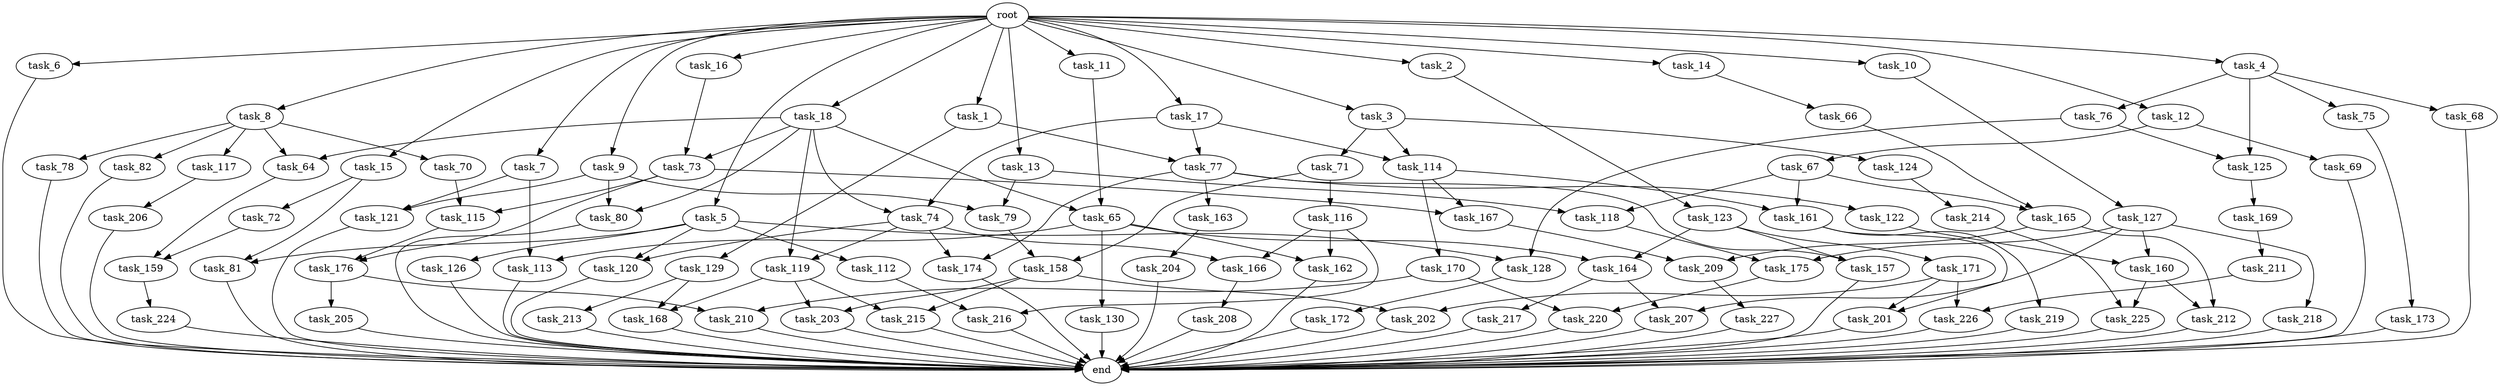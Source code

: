 digraph G {
  root [size="0.000000"];
  task_1 [size="1024.000000"];
  task_2 [size="1024.000000"];
  task_3 [size="1024.000000"];
  task_4 [size="1024.000000"];
  task_5 [size="1024.000000"];
  task_6 [size="1024.000000"];
  task_7 [size="1024.000000"];
  task_8 [size="1024.000000"];
  task_9 [size="1024.000000"];
  task_10 [size="1024.000000"];
  task_11 [size="1024.000000"];
  task_12 [size="1024.000000"];
  task_13 [size="1024.000000"];
  task_14 [size="1024.000000"];
  task_15 [size="1024.000000"];
  task_16 [size="1024.000000"];
  task_17 [size="1024.000000"];
  task_18 [size="1024.000000"];
  task_64 [size="292057776128.000000"];
  task_65 [size="498216206336.000000"];
  task_66 [size="77309411328.000000"];
  task_67 [size="34359738368.000000"];
  task_68 [size="214748364800.000000"];
  task_69 [size="34359738368.000000"];
  task_70 [size="214748364800.000000"];
  task_71 [size="137438953472.000000"];
  task_72 [size="309237645312.000000"];
  task_73 [size="627065225216.000000"];
  task_74 [size="111669149696.000000"];
  task_75 [size="214748364800.000000"];
  task_76 [size="214748364800.000000"];
  task_77 [size="249108103168.000000"];
  task_78 [size="214748364800.000000"];
  task_79 [size="773094113280.000000"];
  task_80 [size="773094113280.000000"];
  task_81 [size="1168231104512.000000"];
  task_82 [size="214748364800.000000"];
  task_112 [size="858993459200.000000"];
  task_113 [size="352187318272.000000"];
  task_114 [size="171798691840.000000"];
  task_115 [size="833223655424.000000"];
  task_116 [size="214748364800.000000"];
  task_117 [size="214748364800.000000"];
  task_118 [size="773094113280.000000"];
  task_119 [size="936302870528.000000"];
  task_120 [size="1717986918400.000000"];
  task_121 [size="910533066752.000000"];
  task_122 [size="858993459200.000000"];
  task_123 [size="309237645312.000000"];
  task_124 [size="137438953472.000000"];
  task_125 [size="910533066752.000000"];
  task_126 [size="858993459200.000000"];
  task_127 [size="858993459200.000000"];
  task_128 [size="1554778161152.000000"];
  task_129 [size="214748364800.000000"];
  task_130 [size="137438953472.000000"];
  task_157 [size="1279900254208.000000"];
  task_158 [size="910533066752.000000"];
  task_159 [size="1391569403904.000000"];
  task_160 [size="1116691496960.000000"];
  task_161 [size="910533066752.000000"];
  task_162 [size="171798691840.000000"];
  task_163 [size="858993459200.000000"];
  task_164 [size="558345748480.000000"];
  task_165 [size="730144440320.000000"];
  task_166 [size="893353197568.000000"];
  task_167 [size="352187318272.000000"];
  task_168 [size="687194767360.000000"];
  task_169 [size="77309411328.000000"];
  task_170 [size="214748364800.000000"];
  task_171 [size="420906795008.000000"];
  task_172 [size="77309411328.000000"];
  task_173 [size="214748364800.000000"];
  task_174 [size="1717986918400.000000"];
  task_175 [size="1391569403904.000000"];
  task_176 [size="833223655424.000000"];
  task_201 [size="833223655424.000000"];
  task_202 [size="171798691840.000000"];
  task_203 [size="584115552256.000000"];
  task_204 [size="549755813888.000000"];
  task_205 [size="137438953472.000000"];
  task_206 [size="420906795008.000000"];
  task_207 [size="1005022347264.000000"];
  task_208 [size="214748364800.000000"];
  task_209 [size="1073741824000.000000"];
  task_210 [size="171798691840.000000"];
  task_211 [size="34359738368.000000"];
  task_212 [size="352187318272.000000"];
  task_213 [size="137438953472.000000"];
  task_214 [size="549755813888.000000"];
  task_215 [size="584115552256.000000"];
  task_216 [size="68719476736.000000"];
  task_217 [size="309237645312.000000"];
  task_218 [size="695784701952.000000"];
  task_219 [size="695784701952.000000"];
  task_220 [size="171798691840.000000"];
  task_224 [size="695784701952.000000"];
  task_225 [size="171798691840.000000"];
  task_226 [size="171798691840.000000"];
  task_227 [size="309237645312.000000"];
  end [size="0.000000"];

  root -> task_1 [size="1.000000"];
  root -> task_2 [size="1.000000"];
  root -> task_3 [size="1.000000"];
  root -> task_4 [size="1.000000"];
  root -> task_5 [size="1.000000"];
  root -> task_6 [size="1.000000"];
  root -> task_7 [size="1.000000"];
  root -> task_8 [size="1.000000"];
  root -> task_9 [size="1.000000"];
  root -> task_10 [size="1.000000"];
  root -> task_11 [size="1.000000"];
  root -> task_12 [size="1.000000"];
  root -> task_13 [size="1.000000"];
  root -> task_14 [size="1.000000"];
  root -> task_15 [size="1.000000"];
  root -> task_16 [size="1.000000"];
  root -> task_17 [size="1.000000"];
  root -> task_18 [size="1.000000"];
  task_1 -> task_77 [size="209715200.000000"];
  task_1 -> task_129 [size="209715200.000000"];
  task_2 -> task_123 [size="301989888.000000"];
  task_3 -> task_71 [size="134217728.000000"];
  task_3 -> task_114 [size="134217728.000000"];
  task_3 -> task_124 [size="134217728.000000"];
  task_4 -> task_68 [size="209715200.000000"];
  task_4 -> task_75 [size="209715200.000000"];
  task_4 -> task_76 [size="209715200.000000"];
  task_4 -> task_125 [size="209715200.000000"];
  task_5 -> task_81 [size="838860800.000000"];
  task_5 -> task_112 [size="838860800.000000"];
  task_5 -> task_120 [size="838860800.000000"];
  task_5 -> task_126 [size="838860800.000000"];
  task_5 -> task_128 [size="838860800.000000"];
  task_6 -> end [size="1.000000"];
  task_7 -> task_113 [size="209715200.000000"];
  task_7 -> task_121 [size="209715200.000000"];
  task_8 -> task_64 [size="209715200.000000"];
  task_8 -> task_70 [size="209715200.000000"];
  task_8 -> task_78 [size="209715200.000000"];
  task_8 -> task_82 [size="209715200.000000"];
  task_8 -> task_117 [size="209715200.000000"];
  task_9 -> task_79 [size="679477248.000000"];
  task_9 -> task_80 [size="679477248.000000"];
  task_9 -> task_121 [size="679477248.000000"];
  task_10 -> task_127 [size="838860800.000000"];
  task_11 -> task_65 [size="411041792.000000"];
  task_12 -> task_67 [size="33554432.000000"];
  task_12 -> task_69 [size="33554432.000000"];
  task_13 -> task_79 [size="75497472.000000"];
  task_13 -> task_118 [size="75497472.000000"];
  task_14 -> task_66 [size="75497472.000000"];
  task_15 -> task_72 [size="301989888.000000"];
  task_15 -> task_81 [size="301989888.000000"];
  task_16 -> task_73 [size="536870912.000000"];
  task_17 -> task_74 [size="33554432.000000"];
  task_17 -> task_77 [size="33554432.000000"];
  task_17 -> task_114 [size="33554432.000000"];
  task_18 -> task_64 [size="75497472.000000"];
  task_18 -> task_65 [size="75497472.000000"];
  task_18 -> task_73 [size="75497472.000000"];
  task_18 -> task_74 [size="75497472.000000"];
  task_18 -> task_80 [size="75497472.000000"];
  task_18 -> task_119 [size="75497472.000000"];
  task_64 -> task_159 [size="679477248.000000"];
  task_65 -> task_113 [size="134217728.000000"];
  task_65 -> task_130 [size="134217728.000000"];
  task_65 -> task_162 [size="134217728.000000"];
  task_65 -> task_164 [size="134217728.000000"];
  task_66 -> task_165 [size="33554432.000000"];
  task_67 -> task_118 [size="679477248.000000"];
  task_67 -> task_161 [size="679477248.000000"];
  task_67 -> task_165 [size="679477248.000000"];
  task_68 -> end [size="1.000000"];
  task_69 -> end [size="1.000000"];
  task_70 -> task_115 [size="679477248.000000"];
  task_71 -> task_116 [size="209715200.000000"];
  task_71 -> task_158 [size="209715200.000000"];
  task_72 -> task_159 [size="679477248.000000"];
  task_73 -> task_115 [size="134217728.000000"];
  task_73 -> task_167 [size="134217728.000000"];
  task_73 -> task_176 [size="134217728.000000"];
  task_74 -> task_119 [size="838860800.000000"];
  task_74 -> task_120 [size="838860800.000000"];
  task_74 -> task_166 [size="838860800.000000"];
  task_74 -> task_174 [size="838860800.000000"];
  task_75 -> task_173 [size="209715200.000000"];
  task_76 -> task_125 [size="679477248.000000"];
  task_76 -> task_128 [size="679477248.000000"];
  task_77 -> task_122 [size="838860800.000000"];
  task_77 -> task_157 [size="838860800.000000"];
  task_77 -> task_163 [size="838860800.000000"];
  task_77 -> task_174 [size="838860800.000000"];
  task_78 -> end [size="1.000000"];
  task_79 -> task_158 [size="679477248.000000"];
  task_80 -> end [size="1.000000"];
  task_81 -> end [size="1.000000"];
  task_82 -> end [size="1.000000"];
  task_112 -> task_216 [size="33554432.000000"];
  task_113 -> end [size="1.000000"];
  task_114 -> task_161 [size="209715200.000000"];
  task_114 -> task_167 [size="209715200.000000"];
  task_114 -> task_170 [size="209715200.000000"];
  task_115 -> task_176 [size="679477248.000000"];
  task_116 -> task_162 [size="33554432.000000"];
  task_116 -> task_166 [size="33554432.000000"];
  task_116 -> task_216 [size="33554432.000000"];
  task_117 -> task_206 [size="411041792.000000"];
  task_118 -> task_175 [size="679477248.000000"];
  task_119 -> task_168 [size="536870912.000000"];
  task_119 -> task_203 [size="536870912.000000"];
  task_119 -> task_215 [size="536870912.000000"];
  task_120 -> end [size="1.000000"];
  task_121 -> end [size="1.000000"];
  task_122 -> task_160 [size="411041792.000000"];
  task_123 -> task_157 [size="411041792.000000"];
  task_123 -> task_164 [size="411041792.000000"];
  task_123 -> task_171 [size="411041792.000000"];
  task_124 -> task_214 [size="536870912.000000"];
  task_125 -> task_169 [size="75497472.000000"];
  task_126 -> end [size="1.000000"];
  task_127 -> task_160 [size="679477248.000000"];
  task_127 -> task_175 [size="679477248.000000"];
  task_127 -> task_207 [size="679477248.000000"];
  task_127 -> task_218 [size="679477248.000000"];
  task_128 -> task_172 [size="75497472.000000"];
  task_129 -> task_168 [size="134217728.000000"];
  task_129 -> task_213 [size="134217728.000000"];
  task_130 -> end [size="1.000000"];
  task_157 -> end [size="1.000000"];
  task_158 -> task_202 [size="33554432.000000"];
  task_158 -> task_203 [size="33554432.000000"];
  task_158 -> task_215 [size="33554432.000000"];
  task_159 -> task_224 [size="679477248.000000"];
  task_160 -> task_212 [size="134217728.000000"];
  task_160 -> task_225 [size="134217728.000000"];
  task_161 -> task_201 [size="679477248.000000"];
  task_161 -> task_219 [size="679477248.000000"];
  task_162 -> end [size="1.000000"];
  task_163 -> task_204 [size="536870912.000000"];
  task_164 -> task_207 [size="301989888.000000"];
  task_164 -> task_217 [size="301989888.000000"];
  task_165 -> task_209 [size="209715200.000000"];
  task_165 -> task_212 [size="209715200.000000"];
  task_166 -> task_208 [size="209715200.000000"];
  task_167 -> task_209 [size="838860800.000000"];
  task_168 -> end [size="1.000000"];
  task_169 -> task_211 [size="33554432.000000"];
  task_170 -> task_210 [size="33554432.000000"];
  task_170 -> task_220 [size="33554432.000000"];
  task_171 -> task_201 [size="134217728.000000"];
  task_171 -> task_202 [size="134217728.000000"];
  task_171 -> task_226 [size="134217728.000000"];
  task_172 -> end [size="1.000000"];
  task_173 -> end [size="1.000000"];
  task_174 -> end [size="1.000000"];
  task_175 -> task_220 [size="134217728.000000"];
  task_176 -> task_205 [size="134217728.000000"];
  task_176 -> task_210 [size="134217728.000000"];
  task_201 -> end [size="1.000000"];
  task_202 -> end [size="1.000000"];
  task_203 -> end [size="1.000000"];
  task_204 -> end [size="1.000000"];
  task_205 -> end [size="1.000000"];
  task_206 -> end [size="1.000000"];
  task_207 -> end [size="1.000000"];
  task_208 -> end [size="1.000000"];
  task_209 -> task_227 [size="301989888.000000"];
  task_210 -> end [size="1.000000"];
  task_211 -> task_226 [size="33554432.000000"];
  task_212 -> end [size="1.000000"];
  task_213 -> end [size="1.000000"];
  task_214 -> task_225 [size="33554432.000000"];
  task_215 -> end [size="1.000000"];
  task_216 -> end [size="1.000000"];
  task_217 -> end [size="1.000000"];
  task_218 -> end [size="1.000000"];
  task_219 -> end [size="1.000000"];
  task_220 -> end [size="1.000000"];
  task_224 -> end [size="1.000000"];
  task_225 -> end [size="1.000000"];
  task_226 -> end [size="1.000000"];
  task_227 -> end [size="1.000000"];
}
